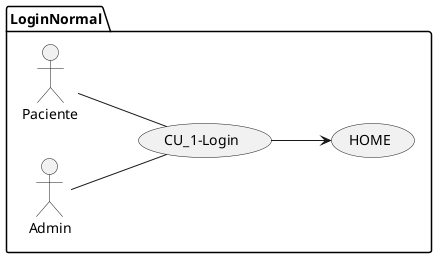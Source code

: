 @startuml
left to right direction
package LoginNormal {
    usecase "CU_1-Login" AS CU_1
    CU_1 --> (HOME)

    actor Paciente AS PA
    actor Admin AS AD

    AD -- CU_1
    PA -- CU_1
}
@enduml